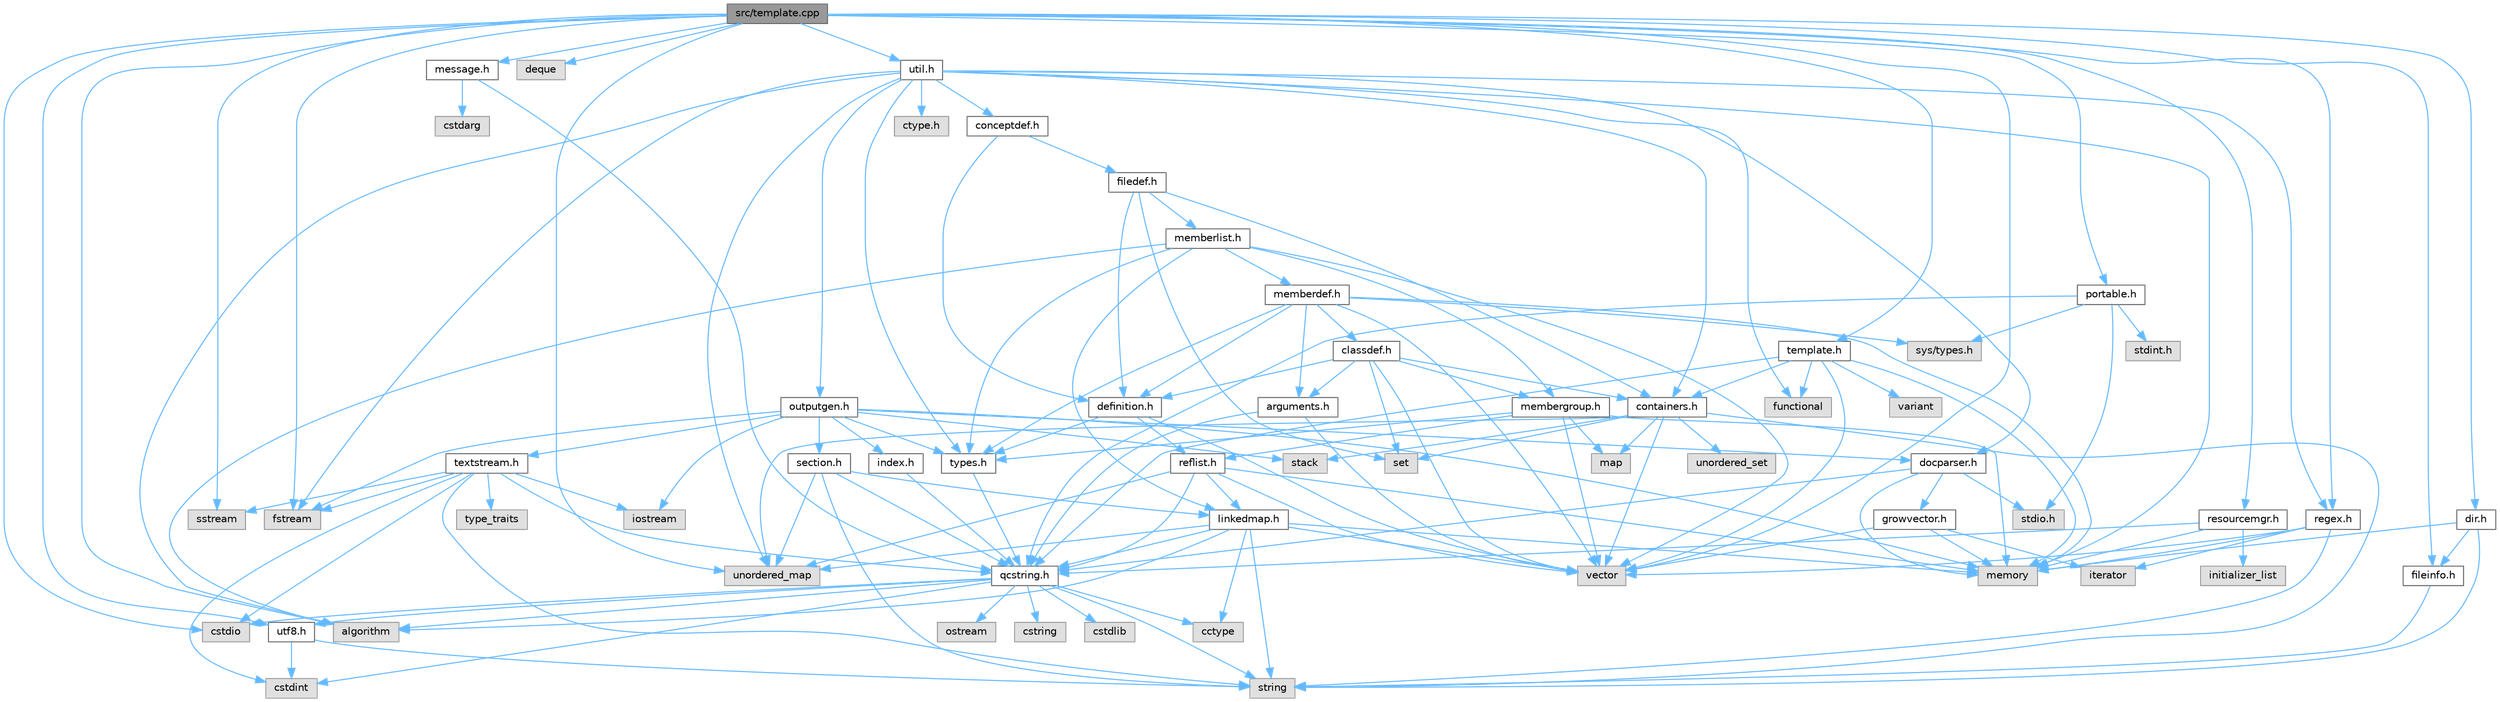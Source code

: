 digraph "src/template.cpp"
{
 // INTERACTIVE_SVG=YES
 // LATEX_PDF_SIZE
  bgcolor="transparent";
  edge [fontname=Helvetica,fontsize=10,labelfontname=Helvetica,labelfontsize=10];
  node [fontname=Helvetica,fontsize=10,shape=box,height=0.2,width=0.4];
  Node1 [label="src/template.cpp",height=0.2,width=0.4,color="gray40", fillcolor="grey60", style="filled", fontcolor="black",tooltip=" "];
  Node1 -> Node2 [color="steelblue1",style="solid"];
  Node2 [label="template.h",height=0.2,width=0.4,color="grey40", fillcolor="white", style="filled",URL="$de/db8/template_8h.html",tooltip=" "];
  Node2 -> Node3 [color="steelblue1",style="solid"];
  Node3 [label="vector",height=0.2,width=0.4,color="grey60", fillcolor="#E0E0E0", style="filled",tooltip=" "];
  Node2 -> Node4 [color="steelblue1",style="solid"];
  Node4 [label="memory",height=0.2,width=0.4,color="grey60", fillcolor="#E0E0E0", style="filled",tooltip=" "];
  Node2 -> Node5 [color="steelblue1",style="solid"];
  Node5 [label="functional",height=0.2,width=0.4,color="grey60", fillcolor="#E0E0E0", style="filled",tooltip=" "];
  Node2 -> Node6 [color="steelblue1",style="solid"];
  Node6 [label="variant",height=0.2,width=0.4,color="grey60", fillcolor="#E0E0E0", style="filled",tooltip=" "];
  Node2 -> Node7 [color="steelblue1",style="solid"];
  Node7 [label="qcstring.h",height=0.2,width=0.4,color="grey40", fillcolor="white", style="filled",URL="$d7/d5c/qcstring_8h.html",tooltip=" "];
  Node7 -> Node8 [color="steelblue1",style="solid"];
  Node8 [label="string",height=0.2,width=0.4,color="grey60", fillcolor="#E0E0E0", style="filled",tooltip=" "];
  Node7 -> Node9 [color="steelblue1",style="solid"];
  Node9 [label="algorithm",height=0.2,width=0.4,color="grey60", fillcolor="#E0E0E0", style="filled",tooltip=" "];
  Node7 -> Node10 [color="steelblue1",style="solid"];
  Node10 [label="cctype",height=0.2,width=0.4,color="grey60", fillcolor="#E0E0E0", style="filled",tooltip=" "];
  Node7 -> Node11 [color="steelblue1",style="solid"];
  Node11 [label="cstring",height=0.2,width=0.4,color="grey60", fillcolor="#E0E0E0", style="filled",tooltip=" "];
  Node7 -> Node12 [color="steelblue1",style="solid"];
  Node12 [label="cstdio",height=0.2,width=0.4,color="grey60", fillcolor="#E0E0E0", style="filled",tooltip=" "];
  Node7 -> Node13 [color="steelblue1",style="solid"];
  Node13 [label="cstdlib",height=0.2,width=0.4,color="grey60", fillcolor="#E0E0E0", style="filled",tooltip=" "];
  Node7 -> Node14 [color="steelblue1",style="solid"];
  Node14 [label="cstdint",height=0.2,width=0.4,color="grey60", fillcolor="#E0E0E0", style="filled",tooltip=" "];
  Node7 -> Node15 [color="steelblue1",style="solid"];
  Node15 [label="ostream",height=0.2,width=0.4,color="grey60", fillcolor="#E0E0E0", style="filled",tooltip=" "];
  Node7 -> Node16 [color="steelblue1",style="solid"];
  Node16 [label="utf8.h",height=0.2,width=0.4,color="grey40", fillcolor="white", style="filled",URL="$db/d7c/utf8_8h.html",tooltip="Various UTF8 related helper functions."];
  Node16 -> Node14 [color="steelblue1",style="solid"];
  Node16 -> Node8 [color="steelblue1",style="solid"];
  Node2 -> Node17 [color="steelblue1",style="solid"];
  Node17 [label="containers.h",height=0.2,width=0.4,color="grey40", fillcolor="white", style="filled",URL="$d5/d75/containers_8h.html",tooltip=" "];
  Node17 -> Node3 [color="steelblue1",style="solid"];
  Node17 -> Node8 [color="steelblue1",style="solid"];
  Node17 -> Node18 [color="steelblue1",style="solid"];
  Node18 [label="set",height=0.2,width=0.4,color="grey60", fillcolor="#E0E0E0", style="filled",tooltip=" "];
  Node17 -> Node19 [color="steelblue1",style="solid"];
  Node19 [label="map",height=0.2,width=0.4,color="grey60", fillcolor="#E0E0E0", style="filled",tooltip=" "];
  Node17 -> Node20 [color="steelblue1",style="solid"];
  Node20 [label="unordered_set",height=0.2,width=0.4,color="grey60", fillcolor="#E0E0E0", style="filled",tooltip=" "];
  Node17 -> Node21 [color="steelblue1",style="solid"];
  Node21 [label="unordered_map",height=0.2,width=0.4,color="grey60", fillcolor="#E0E0E0", style="filled",tooltip=" "];
  Node17 -> Node22 [color="steelblue1",style="solid"];
  Node22 [label="stack",height=0.2,width=0.4,color="grey60", fillcolor="#E0E0E0", style="filled",tooltip=" "];
  Node1 -> Node3 [color="steelblue1",style="solid"];
  Node1 -> Node9 [color="steelblue1",style="solid"];
  Node1 -> Node21 [color="steelblue1",style="solid"];
  Node1 -> Node23 [color="steelblue1",style="solid"];
  Node23 [label="deque",height=0.2,width=0.4,color="grey60", fillcolor="#E0E0E0", style="filled",tooltip=" "];
  Node1 -> Node12 [color="steelblue1",style="solid"];
  Node1 -> Node24 [color="steelblue1",style="solid"];
  Node24 [label="fstream",height=0.2,width=0.4,color="grey60", fillcolor="#E0E0E0", style="filled",tooltip=" "];
  Node1 -> Node25 [color="steelblue1",style="solid"];
  Node25 [label="sstream",height=0.2,width=0.4,color="grey60", fillcolor="#E0E0E0", style="filled",tooltip=" "];
  Node1 -> Node26 [color="steelblue1",style="solid"];
  Node26 [label="message.h",height=0.2,width=0.4,color="grey40", fillcolor="white", style="filled",URL="$d2/d0d/message_8h.html",tooltip=" "];
  Node26 -> Node27 [color="steelblue1",style="solid"];
  Node27 [label="cstdarg",height=0.2,width=0.4,color="grey60", fillcolor="#E0E0E0", style="filled",tooltip=" "];
  Node26 -> Node7 [color="steelblue1",style="solid"];
  Node1 -> Node28 [color="steelblue1",style="solid"];
  Node28 [label="util.h",height=0.2,width=0.4,color="grey40", fillcolor="white", style="filled",URL="$d8/d3c/util_8h.html",tooltip="A bunch of utility functions."];
  Node28 -> Node4 [color="steelblue1",style="solid"];
  Node28 -> Node21 [color="steelblue1",style="solid"];
  Node28 -> Node9 [color="steelblue1",style="solid"];
  Node28 -> Node5 [color="steelblue1",style="solid"];
  Node28 -> Node24 [color="steelblue1",style="solid"];
  Node28 -> Node29 [color="steelblue1",style="solid"];
  Node29 [label="ctype.h",height=0.2,width=0.4,color="grey60", fillcolor="#E0E0E0", style="filled",tooltip=" "];
  Node28 -> Node30 [color="steelblue1",style="solid"];
  Node30 [label="types.h",height=0.2,width=0.4,color="grey40", fillcolor="white", style="filled",URL="$d9/d49/types_8h.html",tooltip="This file contains a number of basic enums and types."];
  Node30 -> Node7 [color="steelblue1",style="solid"];
  Node28 -> Node31 [color="steelblue1",style="solid"];
  Node31 [label="docparser.h",height=0.2,width=0.4,color="grey40", fillcolor="white", style="filled",URL="$de/d9c/docparser_8h.html",tooltip=" "];
  Node31 -> Node32 [color="steelblue1",style="solid"];
  Node32 [label="stdio.h",height=0.2,width=0.4,color="grey60", fillcolor="#E0E0E0", style="filled",tooltip=" "];
  Node31 -> Node4 [color="steelblue1",style="solid"];
  Node31 -> Node7 [color="steelblue1",style="solid"];
  Node31 -> Node33 [color="steelblue1",style="solid"];
  Node33 [label="growvector.h",height=0.2,width=0.4,color="grey40", fillcolor="white", style="filled",URL="$d7/d50/growvector_8h.html",tooltip=" "];
  Node33 -> Node3 [color="steelblue1",style="solid"];
  Node33 -> Node4 [color="steelblue1",style="solid"];
  Node33 -> Node34 [color="steelblue1",style="solid"];
  Node34 [label="iterator",height=0.2,width=0.4,color="grey60", fillcolor="#E0E0E0", style="filled",tooltip=" "];
  Node28 -> Node17 [color="steelblue1",style="solid"];
  Node28 -> Node35 [color="steelblue1",style="solid"];
  Node35 [label="outputgen.h",height=0.2,width=0.4,color="grey40", fillcolor="white", style="filled",URL="$df/d06/outputgen_8h.html",tooltip=" "];
  Node35 -> Node4 [color="steelblue1",style="solid"];
  Node35 -> Node22 [color="steelblue1",style="solid"];
  Node35 -> Node36 [color="steelblue1",style="solid"];
  Node36 [label="iostream",height=0.2,width=0.4,color="grey60", fillcolor="#E0E0E0", style="filled",tooltip=" "];
  Node35 -> Node24 [color="steelblue1",style="solid"];
  Node35 -> Node30 [color="steelblue1",style="solid"];
  Node35 -> Node37 [color="steelblue1",style="solid"];
  Node37 [label="index.h",height=0.2,width=0.4,color="grey40", fillcolor="white", style="filled",URL="$d1/db5/index_8h.html",tooltip=" "];
  Node37 -> Node7 [color="steelblue1",style="solid"];
  Node35 -> Node38 [color="steelblue1",style="solid"];
  Node38 [label="section.h",height=0.2,width=0.4,color="grey40", fillcolor="white", style="filled",URL="$d1/d2a/section_8h.html",tooltip=" "];
  Node38 -> Node8 [color="steelblue1",style="solid"];
  Node38 -> Node21 [color="steelblue1",style="solid"];
  Node38 -> Node7 [color="steelblue1",style="solid"];
  Node38 -> Node39 [color="steelblue1",style="solid"];
  Node39 [label="linkedmap.h",height=0.2,width=0.4,color="grey40", fillcolor="white", style="filled",URL="$da/de1/linkedmap_8h.html",tooltip=" "];
  Node39 -> Node21 [color="steelblue1",style="solid"];
  Node39 -> Node3 [color="steelblue1",style="solid"];
  Node39 -> Node4 [color="steelblue1",style="solid"];
  Node39 -> Node8 [color="steelblue1",style="solid"];
  Node39 -> Node9 [color="steelblue1",style="solid"];
  Node39 -> Node10 [color="steelblue1",style="solid"];
  Node39 -> Node7 [color="steelblue1",style="solid"];
  Node35 -> Node40 [color="steelblue1",style="solid"];
  Node40 [label="textstream.h",height=0.2,width=0.4,color="grey40", fillcolor="white", style="filled",URL="$d4/d7d/textstream_8h.html",tooltip=" "];
  Node40 -> Node8 [color="steelblue1",style="solid"];
  Node40 -> Node36 [color="steelblue1",style="solid"];
  Node40 -> Node25 [color="steelblue1",style="solid"];
  Node40 -> Node14 [color="steelblue1",style="solid"];
  Node40 -> Node12 [color="steelblue1",style="solid"];
  Node40 -> Node24 [color="steelblue1",style="solid"];
  Node40 -> Node41 [color="steelblue1",style="solid"];
  Node41 [label="type_traits",height=0.2,width=0.4,color="grey60", fillcolor="#E0E0E0", style="filled",tooltip=" "];
  Node40 -> Node7 [color="steelblue1",style="solid"];
  Node35 -> Node31 [color="steelblue1",style="solid"];
  Node28 -> Node42 [color="steelblue1",style="solid"];
  Node42 [label="regex.h",height=0.2,width=0.4,color="grey40", fillcolor="white", style="filled",URL="$d1/d21/regex_8h.html",tooltip=" "];
  Node42 -> Node4 [color="steelblue1",style="solid"];
  Node42 -> Node8 [color="steelblue1",style="solid"];
  Node42 -> Node3 [color="steelblue1",style="solid"];
  Node42 -> Node34 [color="steelblue1",style="solid"];
  Node28 -> Node43 [color="steelblue1",style="solid"];
  Node43 [label="conceptdef.h",height=0.2,width=0.4,color="grey40", fillcolor="white", style="filled",URL="$da/df1/conceptdef_8h.html",tooltip=" "];
  Node43 -> Node44 [color="steelblue1",style="solid"];
  Node44 [label="definition.h",height=0.2,width=0.4,color="grey40", fillcolor="white", style="filled",URL="$df/da1/definition_8h.html",tooltip=" "];
  Node44 -> Node3 [color="steelblue1",style="solid"];
  Node44 -> Node30 [color="steelblue1",style="solid"];
  Node44 -> Node45 [color="steelblue1",style="solid"];
  Node45 [label="reflist.h",height=0.2,width=0.4,color="grey40", fillcolor="white", style="filled",URL="$d1/d02/reflist_8h.html",tooltip=" "];
  Node45 -> Node3 [color="steelblue1",style="solid"];
  Node45 -> Node21 [color="steelblue1",style="solid"];
  Node45 -> Node4 [color="steelblue1",style="solid"];
  Node45 -> Node7 [color="steelblue1",style="solid"];
  Node45 -> Node39 [color="steelblue1",style="solid"];
  Node43 -> Node46 [color="steelblue1",style="solid"];
  Node46 [label="filedef.h",height=0.2,width=0.4,color="grey40", fillcolor="white", style="filled",URL="$d4/d3a/filedef_8h.html",tooltip=" "];
  Node46 -> Node18 [color="steelblue1",style="solid"];
  Node46 -> Node44 [color="steelblue1",style="solid"];
  Node46 -> Node47 [color="steelblue1",style="solid"];
  Node47 [label="memberlist.h",height=0.2,width=0.4,color="grey40", fillcolor="white", style="filled",URL="$dd/d78/memberlist_8h.html",tooltip=" "];
  Node47 -> Node3 [color="steelblue1",style="solid"];
  Node47 -> Node9 [color="steelblue1",style="solid"];
  Node47 -> Node48 [color="steelblue1",style="solid"];
  Node48 [label="memberdef.h",height=0.2,width=0.4,color="grey40", fillcolor="white", style="filled",URL="$d4/d46/memberdef_8h.html",tooltip=" "];
  Node48 -> Node3 [color="steelblue1",style="solid"];
  Node48 -> Node4 [color="steelblue1",style="solid"];
  Node48 -> Node49 [color="steelblue1",style="solid"];
  Node49 [label="sys/types.h",height=0.2,width=0.4,color="grey60", fillcolor="#E0E0E0", style="filled",tooltip=" "];
  Node48 -> Node30 [color="steelblue1",style="solid"];
  Node48 -> Node44 [color="steelblue1",style="solid"];
  Node48 -> Node50 [color="steelblue1",style="solid"];
  Node50 [label="arguments.h",height=0.2,width=0.4,color="grey40", fillcolor="white", style="filled",URL="$df/d9b/arguments_8h.html",tooltip=" "];
  Node50 -> Node3 [color="steelblue1",style="solid"];
  Node50 -> Node7 [color="steelblue1",style="solid"];
  Node48 -> Node51 [color="steelblue1",style="solid"];
  Node51 [label="classdef.h",height=0.2,width=0.4,color="grey40", fillcolor="white", style="filled",URL="$d1/da6/classdef_8h.html",tooltip=" "];
  Node51 -> Node3 [color="steelblue1",style="solid"];
  Node51 -> Node18 [color="steelblue1",style="solid"];
  Node51 -> Node17 [color="steelblue1",style="solid"];
  Node51 -> Node44 [color="steelblue1",style="solid"];
  Node51 -> Node50 [color="steelblue1",style="solid"];
  Node51 -> Node52 [color="steelblue1",style="solid"];
  Node52 [label="membergroup.h",height=0.2,width=0.4,color="grey40", fillcolor="white", style="filled",URL="$d9/d11/membergroup_8h.html",tooltip=" "];
  Node52 -> Node3 [color="steelblue1",style="solid"];
  Node52 -> Node19 [color="steelblue1",style="solid"];
  Node52 -> Node4 [color="steelblue1",style="solid"];
  Node52 -> Node30 [color="steelblue1",style="solid"];
  Node52 -> Node45 [color="steelblue1",style="solid"];
  Node47 -> Node39 [color="steelblue1",style="solid"];
  Node47 -> Node30 [color="steelblue1",style="solid"];
  Node47 -> Node52 [color="steelblue1",style="solid"];
  Node46 -> Node17 [color="steelblue1",style="solid"];
  Node1 -> Node53 [color="steelblue1",style="solid"];
  Node53 [label="resourcemgr.h",height=0.2,width=0.4,color="grey40", fillcolor="white", style="filled",URL="$d6/d07/resourcemgr_8h.html",tooltip=" "];
  Node53 -> Node4 [color="steelblue1",style="solid"];
  Node53 -> Node54 [color="steelblue1",style="solid"];
  Node54 [label="initializer_list",height=0.2,width=0.4,color="grey60", fillcolor="#E0E0E0", style="filled",tooltip=" "];
  Node53 -> Node7 [color="steelblue1",style="solid"];
  Node1 -> Node55 [color="steelblue1",style="solid"];
  Node55 [label="portable.h",height=0.2,width=0.4,color="grey40", fillcolor="white", style="filled",URL="$d2/de2/portable_8h.html",tooltip="Portable versions of functions that are platform dependent."];
  Node55 -> Node32 [color="steelblue1",style="solid"];
  Node55 -> Node49 [color="steelblue1",style="solid"];
  Node55 -> Node56 [color="steelblue1",style="solid"];
  Node56 [label="stdint.h",height=0.2,width=0.4,color="grey60", fillcolor="#E0E0E0", style="filled",tooltip=" "];
  Node55 -> Node7 [color="steelblue1",style="solid"];
  Node1 -> Node42 [color="steelblue1",style="solid"];
  Node1 -> Node57 [color="steelblue1",style="solid"];
  Node57 [label="fileinfo.h",height=0.2,width=0.4,color="grey40", fillcolor="white", style="filled",URL="$df/d45/fileinfo_8h.html",tooltip=" "];
  Node57 -> Node8 [color="steelblue1",style="solid"];
  Node1 -> Node58 [color="steelblue1",style="solid"];
  Node58 [label="dir.h",height=0.2,width=0.4,color="grey40", fillcolor="white", style="filled",URL="$df/d9c/dir_8h.html",tooltip=" "];
  Node58 -> Node8 [color="steelblue1",style="solid"];
  Node58 -> Node4 [color="steelblue1",style="solid"];
  Node58 -> Node57 [color="steelblue1",style="solid"];
  Node1 -> Node16 [color="steelblue1",style="solid"];
}
